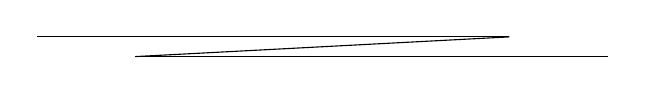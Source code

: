 \begin{tikzpicture}
	\begin{pgfonlayer}{nodelayer}
		\node [style=none] (0) at (-2.25, 0) {};
		\node [style=none] (1) at (3.75, 0) {};
		\node [style=none] (2) at (2.5, 0.25) {};
		\node [style=none] (3) at (-3.5, 0.25) {};
	\end{pgfonlayer}
	\begin{pgfonlayer}{edgelayer}
		\draw (0.center) to (1.center);
		\draw (0.center) to (2.center);
		\draw (2.center) to (3.center);
	\end{pgfonlayer}
\end{tikzpicture}
